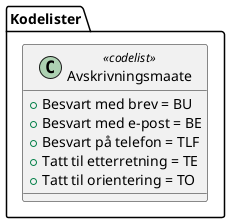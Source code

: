 @startuml
class Kodelister.Avskrivningsmaate <<codelist>> {
  +Besvart med brev = BU
  +Besvart med e-post = BE
  +Besvart på telefon = TLF
  +Tatt til etterretning = TE
  +Tatt til orientering = TO
}
@enduml
